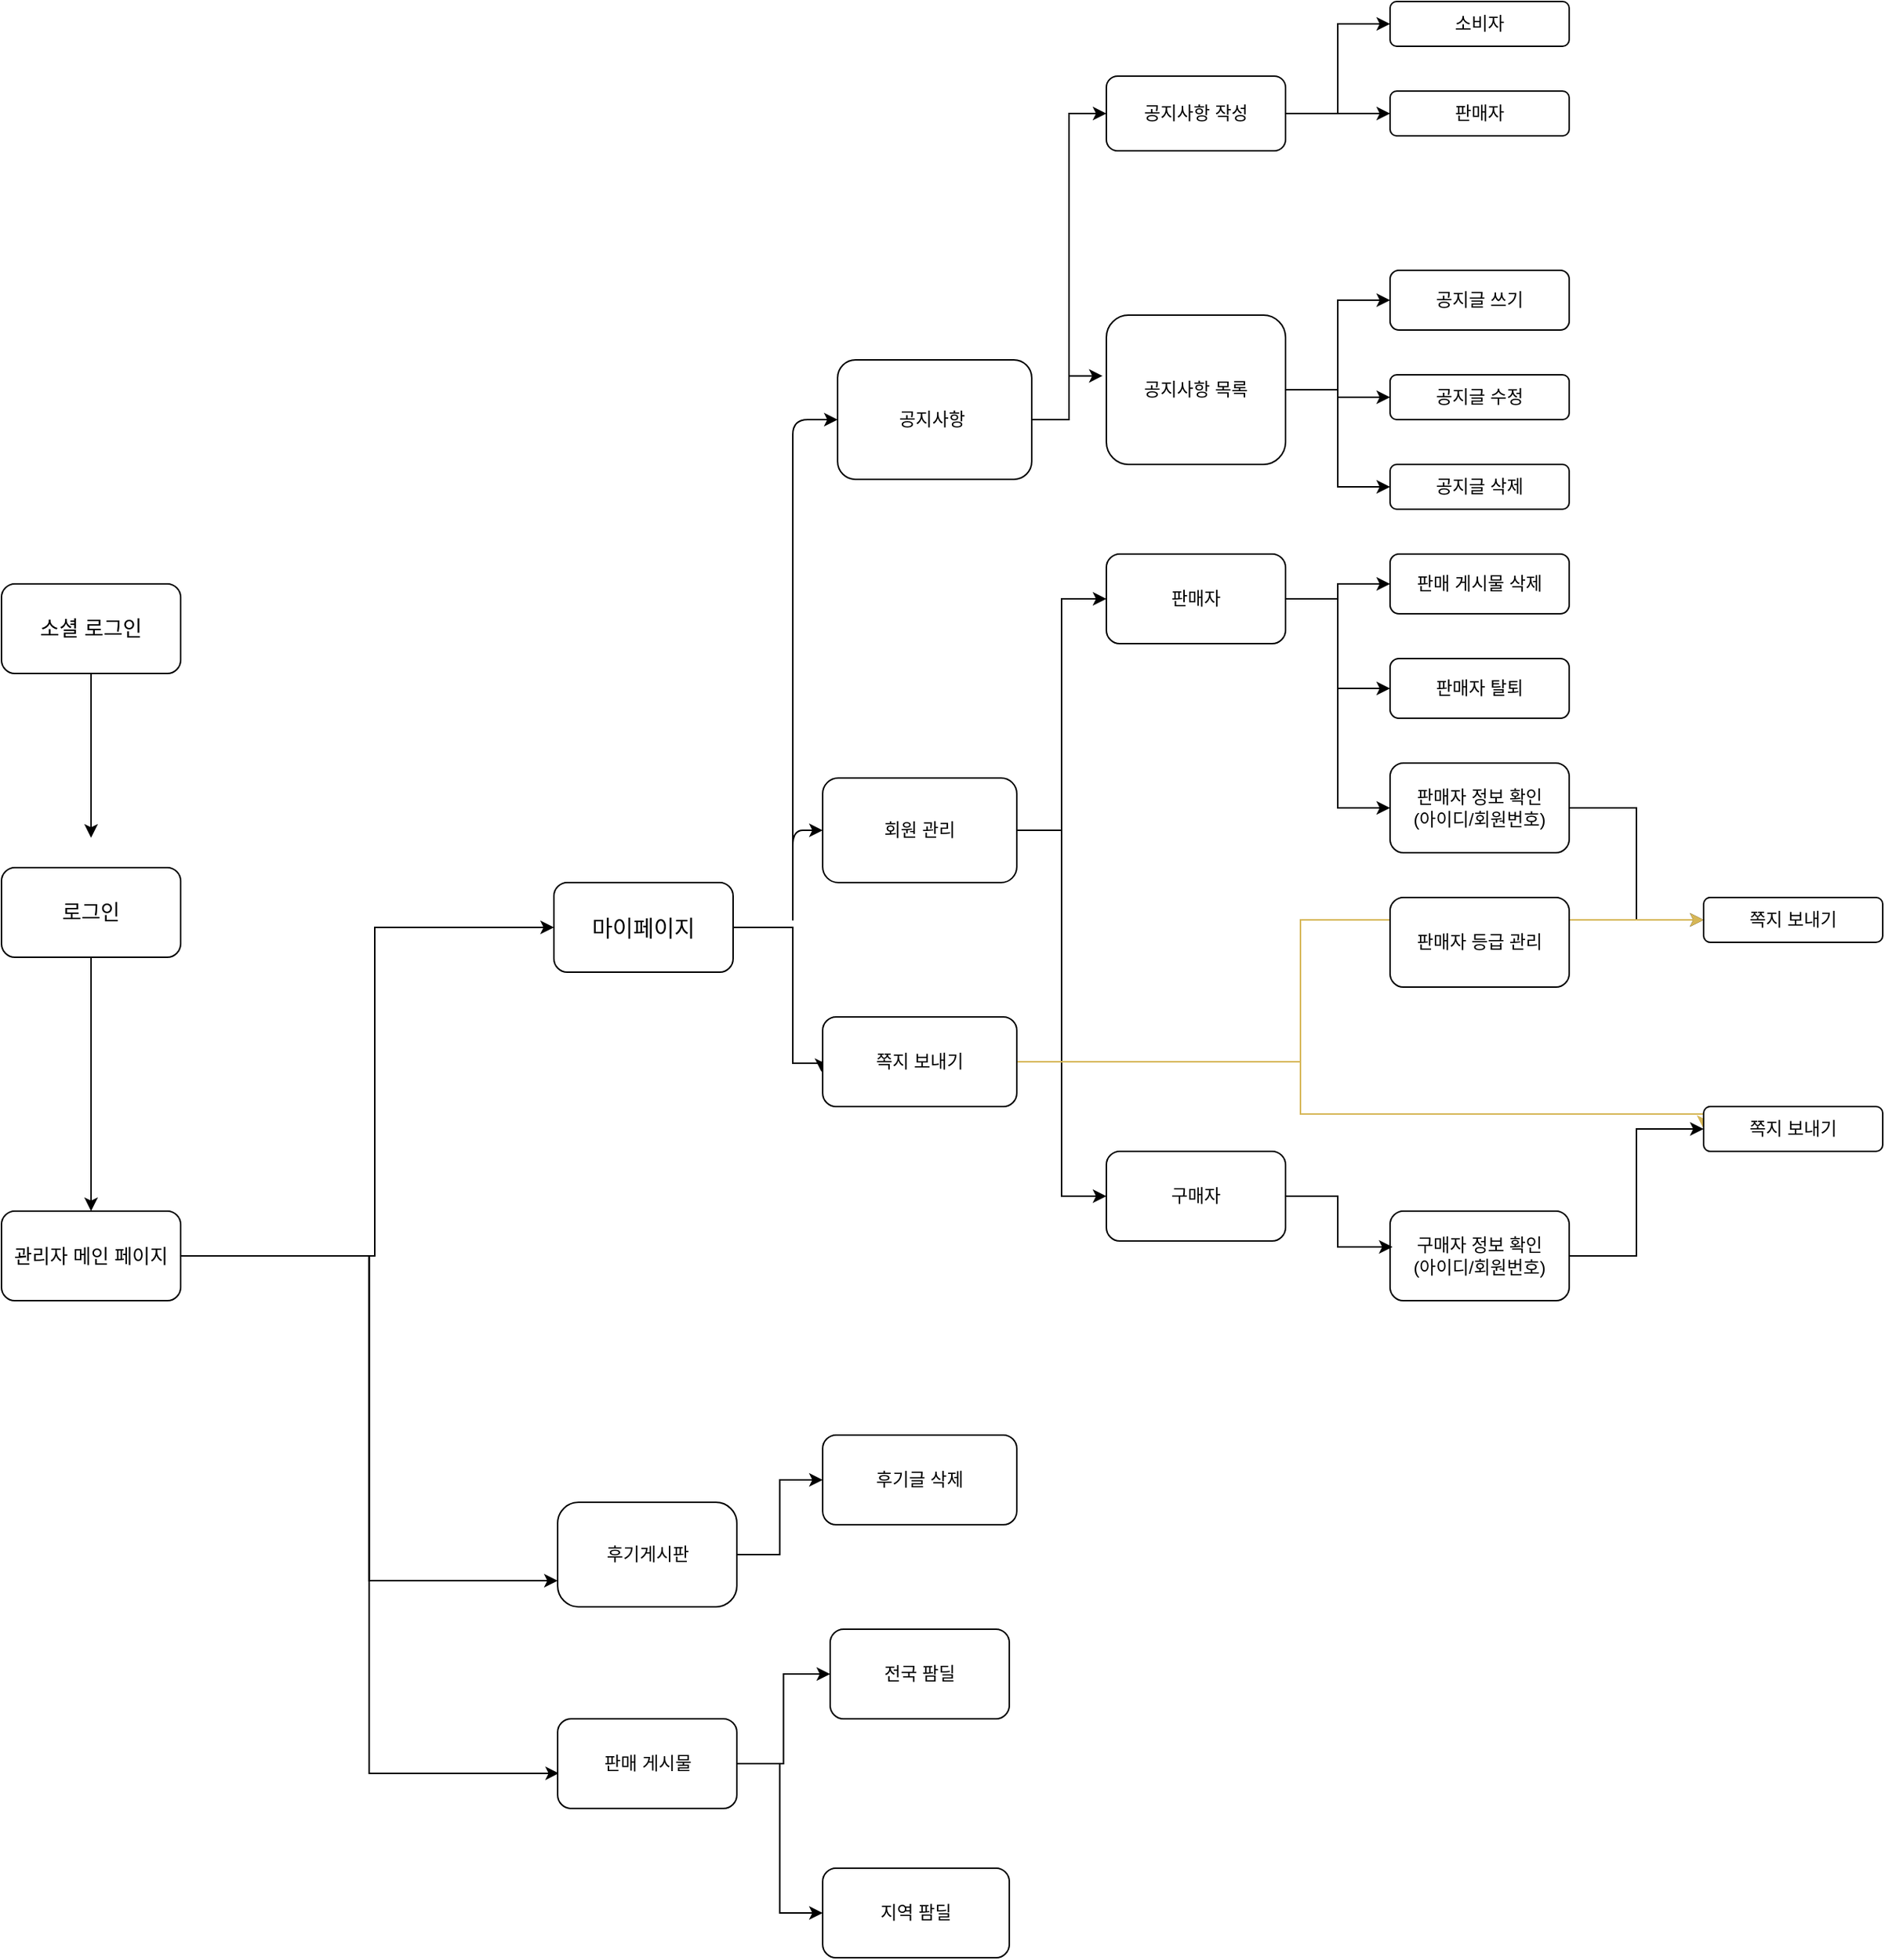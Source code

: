 <mxfile version="13.0.9" type="github">
  <diagram id="EB76eqON_kpgJG8AN8L-" name="Page-1">
    <mxGraphModel dx="3597" dy="2411" grid="1" gridSize="10" guides="1" tooltips="1" connect="1" arrows="1" fold="1" page="1" pageScale="1" pageWidth="827" pageHeight="1169" math="0" shadow="0">
      <root>
        <mxCell id="0" />
        <mxCell id="1" parent="0" />
        <mxCell id="M0QYe40SBVqBNcC5Cj2S-3" style="edgeStyle=orthogonalEdgeStyle;rounded=0;orthogonalLoop=1;jettySize=auto;html=1;exitX=1;exitY=0.5;exitDx=0;exitDy=0;" edge="1" parent="1" source="M0QYe40SBVqBNcC5Cj2S-1" target="M0QYe40SBVqBNcC5Cj2S-2">
          <mxGeometry relative="1" as="geometry">
            <mxPoint x="160" y="360" as="sourcePoint" />
            <Array as="points">
              <mxPoint x="80" y="350" />
              <mxPoint x="80" y="130" />
            </Array>
          </mxGeometry>
        </mxCell>
        <mxCell id="M0QYe40SBVqBNcC5Cj2S-11" style="edgeStyle=orthogonalEdgeStyle;rounded=0;orthogonalLoop=1;jettySize=auto;html=1;entryX=0;entryY=0.75;entryDx=0;entryDy=0;" edge="1" parent="1" source="M0QYe40SBVqBNcC5Cj2S-1" target="M0QYe40SBVqBNcC5Cj2S-4">
          <mxGeometry relative="1" as="geometry" />
        </mxCell>
        <mxCell id="M0QYe40SBVqBNcC5Cj2S-58" style="edgeStyle=orthogonalEdgeStyle;rounded=0;orthogonalLoop=1;jettySize=auto;html=1;entryX=0.007;entryY=0.608;entryDx=0;entryDy=0;entryPerimeter=0;" edge="1" parent="1" source="M0QYe40SBVqBNcC5Cj2S-1" target="M0QYe40SBVqBNcC5Cj2S-54">
          <mxGeometry relative="1" as="geometry" />
        </mxCell>
        <mxCell id="M0QYe40SBVqBNcC5Cj2S-1" value="&lt;font style=&quot;font-size: 13px&quot;&gt;관리자 메인 페이지&lt;/font&gt;" style="rounded=1;whiteSpace=wrap;html=1;" vertex="1" parent="1">
          <mxGeometry x="-170" y="320" width="120" height="60" as="geometry" />
        </mxCell>
        <mxCell id="M0QYe40SBVqBNcC5Cj2S-45" style="edgeStyle=orthogonalEdgeStyle;rounded=0;orthogonalLoop=1;jettySize=auto;html=1;entryX=-0.006;entryY=0.613;entryDx=0;entryDy=0;entryPerimeter=0;" edge="1" parent="1" source="M0QYe40SBVqBNcC5Cj2S-2" target="M0QYe40SBVqBNcC5Cj2S-43">
          <mxGeometry relative="1" as="geometry">
            <Array as="points">
              <mxPoint x="360" y="130" />
              <mxPoint x="360" y="221" />
            </Array>
          </mxGeometry>
        </mxCell>
        <mxCell id="M0QYe40SBVqBNcC5Cj2S-2" value="&lt;span style=&quot;font-size: 15px&quot;&gt;마이페이지&lt;br&gt;&lt;/span&gt;" style="rounded=1;whiteSpace=wrap;html=1;" vertex="1" parent="1">
          <mxGeometry x="200" y="100" width="120" height="60" as="geometry" />
        </mxCell>
        <mxCell id="M0QYe40SBVqBNcC5Cj2S-39" style="edgeStyle=orthogonalEdgeStyle;rounded=0;orthogonalLoop=1;jettySize=auto;html=1;entryX=0;entryY=0.5;entryDx=0;entryDy=0;" edge="1" parent="1" source="M0QYe40SBVqBNcC5Cj2S-4" target="M0QYe40SBVqBNcC5Cj2S-38">
          <mxGeometry relative="1" as="geometry" />
        </mxCell>
        <mxCell id="M0QYe40SBVqBNcC5Cj2S-4" value="후기게시판" style="rounded=1;whiteSpace=wrap;html=1;arcSize=20;" vertex="1" parent="1">
          <mxGeometry x="202.5" y="515" width="120" height="70" as="geometry" />
        </mxCell>
        <mxCell id="M0QYe40SBVqBNcC5Cj2S-27" style="edgeStyle=orthogonalEdgeStyle;rounded=0;orthogonalLoop=1;jettySize=auto;html=1;entryX=0;entryY=0.5;entryDx=0;entryDy=0;" edge="1" parent="1" source="M0QYe40SBVqBNcC5Cj2S-7" target="M0QYe40SBVqBNcC5Cj2S-26">
          <mxGeometry relative="1" as="geometry" />
        </mxCell>
        <mxCell id="M0QYe40SBVqBNcC5Cj2S-30" style="edgeStyle=orthogonalEdgeStyle;rounded=0;orthogonalLoop=1;jettySize=auto;html=1;entryX=-0.021;entryY=0.407;entryDx=0;entryDy=0;entryPerimeter=0;" edge="1" parent="1" source="M0QYe40SBVqBNcC5Cj2S-7" target="M0QYe40SBVqBNcC5Cj2S-28">
          <mxGeometry relative="1" as="geometry" />
        </mxCell>
        <mxCell id="M0QYe40SBVqBNcC5Cj2S-7" value="공지사항&amp;nbsp;" style="rounded=1;whiteSpace=wrap;html=1;" vertex="1" parent="1">
          <mxGeometry x="390" y="-250" width="130" height="80" as="geometry" />
        </mxCell>
        <mxCell id="M0QYe40SBVqBNcC5Cj2S-62" style="edgeStyle=orthogonalEdgeStyle;rounded=0;orthogonalLoop=1;jettySize=auto;html=1;entryX=0;entryY=0.5;entryDx=0;entryDy=0;" edge="1" parent="1" source="M0QYe40SBVqBNcC5Cj2S-9" target="M0QYe40SBVqBNcC5Cj2S-59">
          <mxGeometry relative="1" as="geometry" />
        </mxCell>
        <mxCell id="M0QYe40SBVqBNcC5Cj2S-64" style="edgeStyle=orthogonalEdgeStyle;rounded=0;orthogonalLoop=1;jettySize=auto;html=1;entryX=0;entryY=0.5;entryDx=0;entryDy=0;" edge="1" parent="1" source="M0QYe40SBVqBNcC5Cj2S-9" target="M0QYe40SBVqBNcC5Cj2S-63">
          <mxGeometry relative="1" as="geometry" />
        </mxCell>
        <mxCell id="M0QYe40SBVqBNcC5Cj2S-9" value="회원 관리" style="rounded=1;whiteSpace=wrap;html=1;" vertex="1" parent="1">
          <mxGeometry x="380" y="30" width="130" height="70" as="geometry" />
        </mxCell>
        <mxCell id="M0QYe40SBVqBNcC5Cj2S-15" value="" style="endArrow=none;html=1;exitX=1;exitY=0.5;exitDx=0;exitDy=0;" edge="1" parent="1" source="M0QYe40SBVqBNcC5Cj2S-2">
          <mxGeometry width="50" height="50" relative="1" as="geometry">
            <mxPoint x="300" y="260" as="sourcePoint" />
            <mxPoint x="360" y="130" as="targetPoint" />
          </mxGeometry>
        </mxCell>
        <mxCell id="M0QYe40SBVqBNcC5Cj2S-16" value="" style="endArrow=classic;startArrow=classic;html=1;entryX=0;entryY=0.5;entryDx=0;entryDy=0;exitX=0;exitY=0.5;exitDx=0;exitDy=0;" edge="1" parent="1" source="M0QYe40SBVqBNcC5Cj2S-9" target="M0QYe40SBVqBNcC5Cj2S-7">
          <mxGeometry width="50" height="50" relative="1" as="geometry">
            <mxPoint x="200" y="360" as="sourcePoint" />
            <mxPoint x="250" y="310" as="targetPoint" />
            <Array as="points">
              <mxPoint x="360" y="65" />
              <mxPoint x="360" y="130" />
              <mxPoint x="360" y="50" />
              <mxPoint x="360" y="-210" />
            </Array>
          </mxGeometry>
        </mxCell>
        <mxCell id="M0QYe40SBVqBNcC5Cj2S-20" value="판매 게시물 삭제" style="rounded=1;whiteSpace=wrap;html=1;" vertex="1" parent="1">
          <mxGeometry x="760" y="-120" width="120" height="40" as="geometry" />
        </mxCell>
        <mxCell id="M0QYe40SBVqBNcC5Cj2S-24" value="판매자 탈퇴" style="rounded=1;whiteSpace=wrap;html=1;" vertex="1" parent="1">
          <mxGeometry x="760" y="-50" width="120" height="40" as="geometry" />
        </mxCell>
        <mxCell id="M0QYe40SBVqBNcC5Cj2S-35" style="edgeStyle=orthogonalEdgeStyle;rounded=0;orthogonalLoop=1;jettySize=auto;html=1;entryX=0;entryY=0.5;entryDx=0;entryDy=0;" edge="1" parent="1" source="M0QYe40SBVqBNcC5Cj2S-26" target="M0QYe40SBVqBNcC5Cj2S-34">
          <mxGeometry relative="1" as="geometry">
            <mxPoint x="730" y="-500" as="targetPoint" />
          </mxGeometry>
        </mxCell>
        <mxCell id="M0QYe40SBVqBNcC5Cj2S-37" style="edgeStyle=orthogonalEdgeStyle;rounded=0;orthogonalLoop=1;jettySize=auto;html=1;entryX=0;entryY=0.5;entryDx=0;entryDy=0;" edge="1" parent="1" source="M0QYe40SBVqBNcC5Cj2S-26" target="M0QYe40SBVqBNcC5Cj2S-36">
          <mxGeometry relative="1" as="geometry" />
        </mxCell>
        <mxCell id="M0QYe40SBVqBNcC5Cj2S-26" value="공지사항 작성" style="rounded=1;whiteSpace=wrap;html=1;" vertex="1" parent="1">
          <mxGeometry x="570" y="-440" width="120" height="50" as="geometry" />
        </mxCell>
        <mxCell id="M0QYe40SBVqBNcC5Cj2S-32" style="edgeStyle=orthogonalEdgeStyle;rounded=0;orthogonalLoop=1;jettySize=auto;html=1;entryX=0;entryY=0.5;entryDx=0;entryDy=0;" edge="1" parent="1" source="M0QYe40SBVqBNcC5Cj2S-28" target="M0QYe40SBVqBNcC5Cj2S-29">
          <mxGeometry relative="1" as="geometry" />
        </mxCell>
        <mxCell id="M0QYe40SBVqBNcC5Cj2S-33" style="edgeStyle=orthogonalEdgeStyle;rounded=0;orthogonalLoop=1;jettySize=auto;html=1;entryX=0;entryY=0.5;entryDx=0;entryDy=0;" edge="1" parent="1" source="M0QYe40SBVqBNcC5Cj2S-28" target="M0QYe40SBVqBNcC5Cj2S-31">
          <mxGeometry relative="1" as="geometry" />
        </mxCell>
        <mxCell id="M0QYe40SBVqBNcC5Cj2S-56" style="edgeStyle=orthogonalEdgeStyle;rounded=0;orthogonalLoop=1;jettySize=auto;html=1;" edge="1" parent="1" source="M0QYe40SBVqBNcC5Cj2S-28" target="M0QYe40SBVqBNcC5Cj2S-55">
          <mxGeometry relative="1" as="geometry" />
        </mxCell>
        <mxCell id="M0QYe40SBVqBNcC5Cj2S-28" value="공지사항 목록" style="rounded=1;whiteSpace=wrap;html=1;" vertex="1" parent="1">
          <mxGeometry x="570" y="-280" width="120" height="100" as="geometry" />
        </mxCell>
        <mxCell id="M0QYe40SBVqBNcC5Cj2S-29" value="공지글 쓰기" style="rounded=1;whiteSpace=wrap;html=1;" vertex="1" parent="1">
          <mxGeometry x="760" y="-310" width="120" height="40" as="geometry" />
        </mxCell>
        <mxCell id="M0QYe40SBVqBNcC5Cj2S-31" value="공지글 삭제" style="rounded=1;whiteSpace=wrap;html=1;" vertex="1" parent="1">
          <mxGeometry x="760" y="-180" width="120" height="30" as="geometry" />
        </mxCell>
        <mxCell id="M0QYe40SBVqBNcC5Cj2S-34" value="소비자" style="rounded=1;whiteSpace=wrap;html=1;" vertex="1" parent="1">
          <mxGeometry x="760" y="-490" width="120" height="30" as="geometry" />
        </mxCell>
        <mxCell id="M0QYe40SBVqBNcC5Cj2S-36" value="판매자" style="rounded=1;whiteSpace=wrap;html=1;" vertex="1" parent="1">
          <mxGeometry x="760" y="-430" width="120" height="30" as="geometry" />
        </mxCell>
        <mxCell id="M0QYe40SBVqBNcC5Cj2S-38" value="후기글 삭제" style="rounded=1;whiteSpace=wrap;html=1;" vertex="1" parent="1">
          <mxGeometry x="380" y="470" width="130" height="60" as="geometry" />
        </mxCell>
        <mxCell id="M0QYe40SBVqBNcC5Cj2S-46" style="edgeStyle=orthogonalEdgeStyle;rounded=0;orthogonalLoop=1;jettySize=auto;html=1;entryX=0;entryY=0.5;entryDx=0;entryDy=0;" edge="1" parent="1" source="M0QYe40SBVqBNcC5Cj2S-41" target="M0QYe40SBVqBNcC5Cj2S-42">
          <mxGeometry relative="1" as="geometry" />
        </mxCell>
        <mxCell id="M0QYe40SBVqBNcC5Cj2S-41" value="판매자 정보 확인&lt;br&gt;(아이디/회원번호)" style="rounded=1;whiteSpace=wrap;html=1;" vertex="1" parent="1">
          <mxGeometry x="760" y="20" width="120" height="60" as="geometry" />
        </mxCell>
        <mxCell id="M0QYe40SBVqBNcC5Cj2S-42" value="쪽지 보내기" style="rounded=1;whiteSpace=wrap;html=1;" vertex="1" parent="1">
          <mxGeometry x="970" y="110" width="120" height="30" as="geometry" />
        </mxCell>
        <mxCell id="M0QYe40SBVqBNcC5Cj2S-47" style="edgeStyle=orthogonalEdgeStyle;rounded=0;orthogonalLoop=1;jettySize=auto;html=1;entryX=0;entryY=0.5;entryDx=0;entryDy=0;fillColor=#fff2cc;strokeColor=#d6b656;exitX=1;exitY=0.5;exitDx=0;exitDy=0;" edge="1" parent="1" source="M0QYe40SBVqBNcC5Cj2S-43" target="M0QYe40SBVqBNcC5Cj2S-42">
          <mxGeometry relative="1" as="geometry">
            <Array as="points">
              <mxPoint x="700" y="220" />
              <mxPoint x="700" y="125" />
            </Array>
          </mxGeometry>
        </mxCell>
        <mxCell id="M0QYe40SBVqBNcC5Cj2S-53" style="edgeStyle=orthogonalEdgeStyle;rounded=0;orthogonalLoop=1;jettySize=auto;html=1;entryX=0;entryY=0.5;entryDx=0;entryDy=0;fillColor=#fff2cc;strokeColor=#d6b656;" edge="1" parent="1" source="M0QYe40SBVqBNcC5Cj2S-43" target="M0QYe40SBVqBNcC5Cj2S-51">
          <mxGeometry relative="1" as="geometry">
            <Array as="points">
              <mxPoint x="700" y="220" />
              <mxPoint x="700" y="255" />
            </Array>
          </mxGeometry>
        </mxCell>
        <mxCell id="M0QYe40SBVqBNcC5Cj2S-43" value="쪽지 보내기" style="rounded=1;whiteSpace=wrap;html=1;" vertex="1" parent="1">
          <mxGeometry x="380" y="190" width="130" height="60" as="geometry" />
        </mxCell>
        <mxCell id="M0QYe40SBVqBNcC5Cj2S-52" style="edgeStyle=orthogonalEdgeStyle;rounded=0;orthogonalLoop=1;jettySize=auto;html=1;entryX=0;entryY=0.5;entryDx=0;entryDy=0;" edge="1" parent="1" source="M0QYe40SBVqBNcC5Cj2S-48" target="M0QYe40SBVqBNcC5Cj2S-51">
          <mxGeometry relative="1" as="geometry" />
        </mxCell>
        <mxCell id="M0QYe40SBVqBNcC5Cj2S-48" value="구매자 정보 확인&lt;br&gt;(아이디/회원번호)" style="rounded=1;whiteSpace=wrap;html=1;" vertex="1" parent="1">
          <mxGeometry x="760" y="320" width="120" height="60" as="geometry" />
        </mxCell>
        <mxCell id="M0QYe40SBVqBNcC5Cj2S-51" value="쪽지 보내기&lt;br&gt;" style="rounded=1;whiteSpace=wrap;html=1;" vertex="1" parent="1">
          <mxGeometry x="970" y="250" width="120" height="30" as="geometry" />
        </mxCell>
        <mxCell id="M0QYe40SBVqBNcC5Cj2S-78" style="edgeStyle=orthogonalEdgeStyle;rounded=0;orthogonalLoop=1;jettySize=auto;html=1;entryX=0;entryY=0.5;entryDx=0;entryDy=0;" edge="1" parent="1" source="M0QYe40SBVqBNcC5Cj2S-54" target="M0QYe40SBVqBNcC5Cj2S-77">
          <mxGeometry relative="1" as="geometry" />
        </mxCell>
        <mxCell id="M0QYe40SBVqBNcC5Cj2S-79" style="edgeStyle=orthogonalEdgeStyle;rounded=0;orthogonalLoop=1;jettySize=auto;html=1;entryX=0;entryY=0.5;entryDx=0;entryDy=0;" edge="1" parent="1" source="M0QYe40SBVqBNcC5Cj2S-54" target="M0QYe40SBVqBNcC5Cj2S-57">
          <mxGeometry relative="1" as="geometry" />
        </mxCell>
        <mxCell id="M0QYe40SBVqBNcC5Cj2S-54" value="판매 게시물" style="rounded=1;whiteSpace=wrap;html=1;" vertex="1" parent="1">
          <mxGeometry x="202.5" y="660" width="120" height="60" as="geometry" />
        </mxCell>
        <mxCell id="M0QYe40SBVqBNcC5Cj2S-55" value="공지글 수정" style="rounded=1;whiteSpace=wrap;html=1;" vertex="1" parent="1">
          <mxGeometry x="760" y="-240" width="120" height="30" as="geometry" />
        </mxCell>
        <mxCell id="M0QYe40SBVqBNcC5Cj2S-57" value="지역 팜딜" style="rounded=1;whiteSpace=wrap;html=1;" vertex="1" parent="1">
          <mxGeometry x="380" y="760" width="125" height="60" as="geometry" />
        </mxCell>
        <mxCell id="M0QYe40SBVqBNcC5Cj2S-65" style="edgeStyle=orthogonalEdgeStyle;rounded=0;orthogonalLoop=1;jettySize=auto;html=1;entryX=0;entryY=0.5;entryDx=0;entryDy=0;" edge="1" parent="1" source="M0QYe40SBVqBNcC5Cj2S-59" target="M0QYe40SBVqBNcC5Cj2S-20">
          <mxGeometry relative="1" as="geometry" />
        </mxCell>
        <mxCell id="M0QYe40SBVqBNcC5Cj2S-66" style="edgeStyle=orthogonalEdgeStyle;rounded=0;orthogonalLoop=1;jettySize=auto;html=1;entryX=0;entryY=0.5;entryDx=0;entryDy=0;" edge="1" parent="1" source="M0QYe40SBVqBNcC5Cj2S-59" target="M0QYe40SBVqBNcC5Cj2S-24">
          <mxGeometry relative="1" as="geometry" />
        </mxCell>
        <mxCell id="M0QYe40SBVqBNcC5Cj2S-67" style="edgeStyle=orthogonalEdgeStyle;rounded=0;orthogonalLoop=1;jettySize=auto;html=1;entryX=0;entryY=0.5;entryDx=0;entryDy=0;" edge="1" parent="1" source="M0QYe40SBVqBNcC5Cj2S-59" target="M0QYe40SBVqBNcC5Cj2S-41">
          <mxGeometry relative="1" as="geometry" />
        </mxCell>
        <mxCell id="M0QYe40SBVqBNcC5Cj2S-59" value="판매자" style="rounded=1;whiteSpace=wrap;html=1;" vertex="1" parent="1">
          <mxGeometry x="570" y="-120" width="120" height="60" as="geometry" />
        </mxCell>
        <mxCell id="M0QYe40SBVqBNcC5Cj2S-69" style="edgeStyle=orthogonalEdgeStyle;rounded=0;orthogonalLoop=1;jettySize=auto;html=1;entryX=0.014;entryY=0.4;entryDx=0;entryDy=0;entryPerimeter=0;" edge="1" parent="1" source="M0QYe40SBVqBNcC5Cj2S-63" target="M0QYe40SBVqBNcC5Cj2S-48">
          <mxGeometry relative="1" as="geometry" />
        </mxCell>
        <mxCell id="M0QYe40SBVqBNcC5Cj2S-63" value="구매자" style="rounded=1;whiteSpace=wrap;html=1;" vertex="1" parent="1">
          <mxGeometry x="570" y="280" width="120" height="60" as="geometry" />
        </mxCell>
        <mxCell id="M0QYe40SBVqBNcC5Cj2S-70" value="판매자 등급 관리" style="rounded=1;whiteSpace=wrap;html=1;" vertex="1" parent="1">
          <mxGeometry x="760" y="110" width="120" height="60" as="geometry" />
        </mxCell>
        <mxCell id="M0QYe40SBVqBNcC5Cj2S-75" style="edgeStyle=orthogonalEdgeStyle;rounded=0;orthogonalLoop=1;jettySize=auto;html=1;entryX=0.5;entryY=0;entryDx=0;entryDy=0;" edge="1" parent="1" source="M0QYe40SBVqBNcC5Cj2S-72" target="M0QYe40SBVqBNcC5Cj2S-1">
          <mxGeometry relative="1" as="geometry" />
        </mxCell>
        <mxCell id="M0QYe40SBVqBNcC5Cj2S-72" value="&lt;font style=&quot;font-size: 14px&quot;&gt;로그인&lt;/font&gt;" style="rounded=1;whiteSpace=wrap;html=1;" vertex="1" parent="1">
          <mxGeometry x="-170" y="90" width="120" height="60" as="geometry" />
        </mxCell>
        <mxCell id="M0QYe40SBVqBNcC5Cj2S-76" style="edgeStyle=orthogonalEdgeStyle;rounded=0;orthogonalLoop=1;jettySize=auto;html=1;" edge="1" parent="1" source="M0QYe40SBVqBNcC5Cj2S-73">
          <mxGeometry relative="1" as="geometry">
            <mxPoint x="-110" y="70" as="targetPoint" />
          </mxGeometry>
        </mxCell>
        <mxCell id="M0QYe40SBVqBNcC5Cj2S-73" value="&lt;font style=&quot;font-size: 14px&quot;&gt;소셜 로그인&lt;/font&gt;" style="rounded=1;whiteSpace=wrap;html=1;" vertex="1" parent="1">
          <mxGeometry x="-170" y="-100" width="120" height="60" as="geometry" />
        </mxCell>
        <mxCell id="M0QYe40SBVqBNcC5Cj2S-77" value="전국 팜딜" style="rounded=1;whiteSpace=wrap;html=1;" vertex="1" parent="1">
          <mxGeometry x="385" y="600" width="120" height="60" as="geometry" />
        </mxCell>
      </root>
    </mxGraphModel>
  </diagram>
</mxfile>
